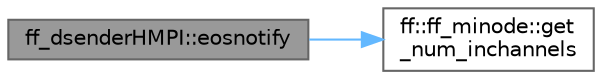 digraph "ff_dsenderHMPI::eosnotify"
{
 // LATEX_PDF_SIZE
  bgcolor="transparent";
  edge [fontname=Helvetica,fontsize=10,labelfontname=Helvetica,labelfontsize=10];
  node [fontname=Helvetica,fontsize=10,shape=box,height=0.2,width=0.4];
  rankdir="LR";
  Node1 [id="Node000001",label="ff_dsenderHMPI::eosnotify",height=0.2,width=0.4,color="gray40", fillcolor="grey60", style="filled", fontcolor="black",tooltip="EOS callback"];
  Node1 -> Node2 [id="edge2_Node000001_Node000002",color="steelblue1",style="solid",tooltip=" "];
  Node2 [id="Node000002",label="ff::ff_minode::get\l_num_inchannels",height=0.2,width=0.4,color="grey40", fillcolor="white", style="filled",URL="$classff_1_1ff__minode.html#a1f4076371d457755d18579bb0990a70d",tooltip=" "];
}
